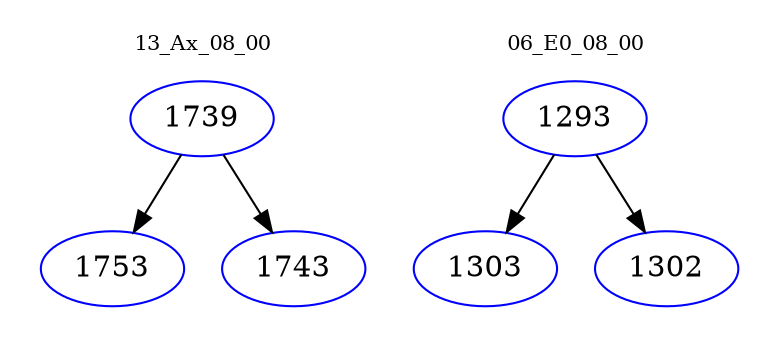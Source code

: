 digraph{
subgraph cluster_0 {
color = white
label = "13_Ax_08_00";
fontsize=10;
T0_1739 [label="1739", color="blue"]
T0_1739 -> T0_1753 [color="black"]
T0_1753 [label="1753", color="blue"]
T0_1739 -> T0_1743 [color="black"]
T0_1743 [label="1743", color="blue"]
}
subgraph cluster_1 {
color = white
label = "06_E0_08_00";
fontsize=10;
T1_1293 [label="1293", color="blue"]
T1_1293 -> T1_1303 [color="black"]
T1_1303 [label="1303", color="blue"]
T1_1293 -> T1_1302 [color="black"]
T1_1302 [label="1302", color="blue"]
}
}
